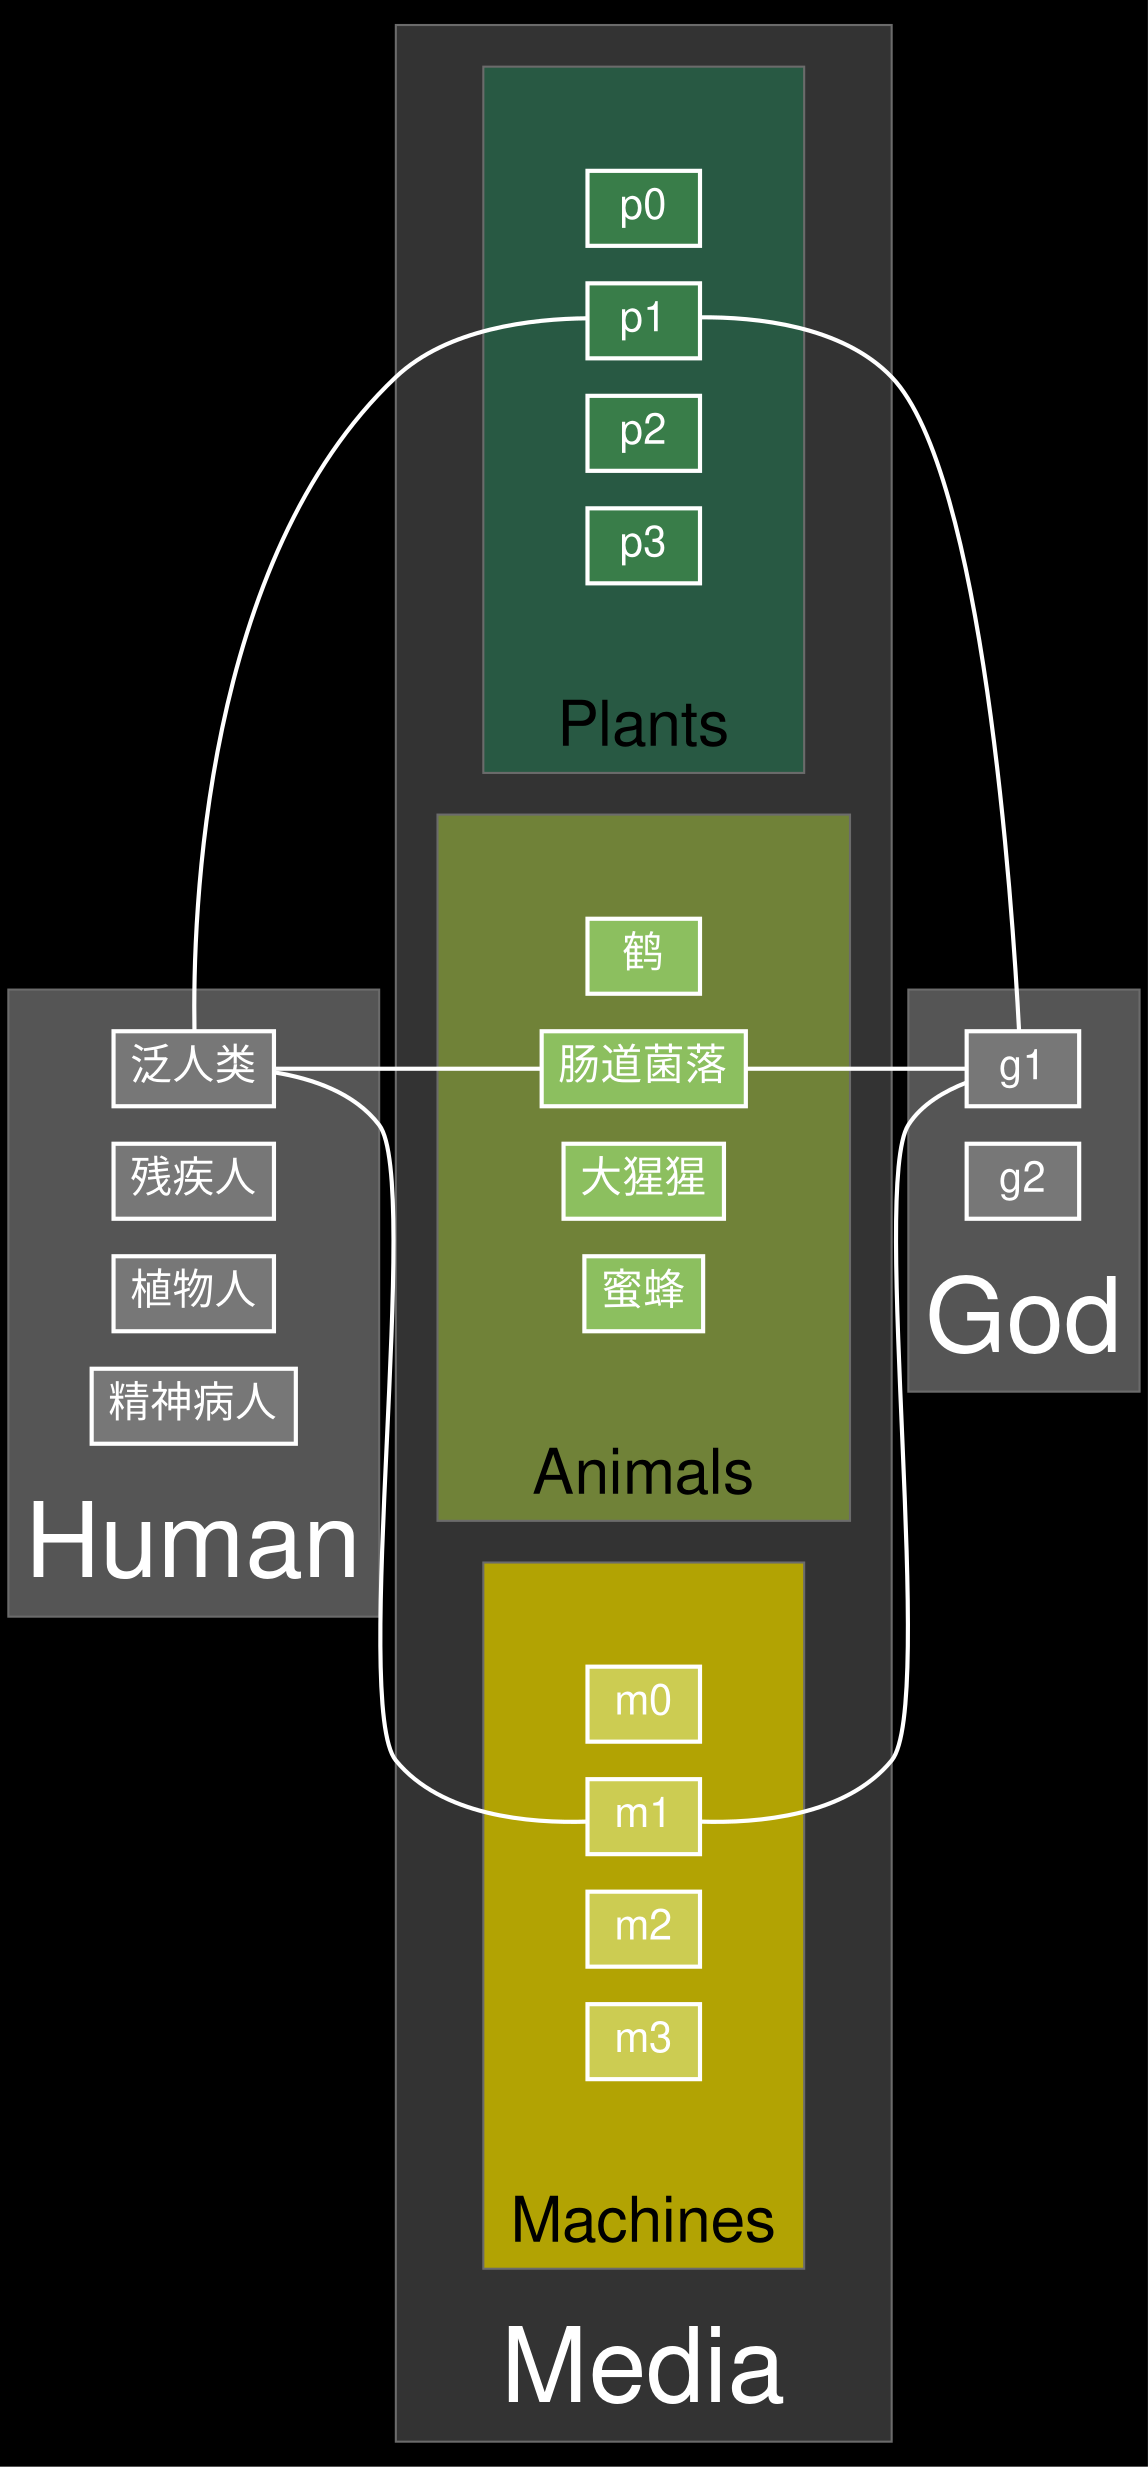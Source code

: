 digraph G {
    // 设置背景颜色为黑色
    bgcolor="black";
    
    // 设置全局的节点和边的样式
    fontname="Helvetica,Arial,sans-serif";
    node [fontcolor="white", color="white", fontsize=20, style="filled", shape="box", fillcolor="#444444", fontname="Helvetica,Arial,sans-serif", penwidth=2];
    edge [color="white", arrowhead="none", penwidth=2,fontname="Helvetica,Arial,sans-serif", fontsize=20];

    // 设置图的排列方向
    rankdir=LR;

    // 媒体子图
    subgraph cluster_media {
        margin=20;
        color="#6b6b6b";
        label = <<font point-size="50" color="#FFFFFF" >Media</font>>;
        labelloc=b;
        style="filled";
        fillcolor="#333333";

        // 植物子图
        subgraph cluster_plants {
            margin=50;
            style="filled";
            fillcolor="#285943";
            label = <<font point-size="30">Plants</font>>;
            rankdir=TB;

            // 植物子图的元素
            p0 [fillcolor="#397D49"];
            p1 [fillcolor="#397D49"];
            p2 [fillcolor="#397D49"];
            p3 [fillcolor="#397D49"];
        }

        // 动物子图
        subgraph cluster_animals {
            margin=50;
            style="filled";
            fillcolor="#708238";
            label = <<font point-size="30">Animals</font>>;
            rankdir=TB;

            // 动物子图的元素
            鹤 [fillcolor="#8CBF5F"];
            肠道菌落 [fillcolor="#8CBF5F"];
            大猩猩 [fillcolor="#8CBF5F"];
            蜜蜂 [fillcolor="#8CBF5F"];
        }

        // 机器子图
        subgraph cluster_machine {
            margin=50;
            style="filled";
            fillcolor="#B2A33";
            label = <<font point-size="30">Machines</font>>;
            rankdir=TB;

            // 机器子图的元素
            m0 [fillcolor="#CCCC52"];
            m1 [fillcolor="#CCCC52"];
            m2 [fillcolor="#CCCC52"];
            m3 [fillcolor="#CCCC52"];
        }
    }

    // 人类子图
    subgraph cluster_human {
        margin=20;
        color="#6b6b6b";
        labelloc=b;
        label = <<font point-size="50" color="#FFFFFF">Human</font>>;
        rank=same;
        style="filled";
        fillcolor="#555555";

        // 人类子图的元素
        泛人类 [fillcolor="#777777"];
         残疾人 [fillcolor="#777777"];
         植物人 [fillcolor="#777777"];
         精神病人 [fillcolor="#777777"];
    }
    
    // 上帝子图
    subgraph cluster_god {
        margin=20;
        labelloc=b;
        color="#6b6b6b";
        label = <<font point-size="50" color="#FFFFFF">God</font>>;
        rank=same;
        style="filled";
        fillcolor="#555555";

        // 上帝子图的元素
        g1 [fillcolor="#777777"];
        g2 [fillcolor="#777777"];
    }
    

    // 连接元素之间的关系
    泛人类 -> 肠道菌落;
    泛人类 -> p1;
    泛人类 -> m1;
    肠道菌落 -> g1;
    m1 -> g1;
    p1 -> g1;
}